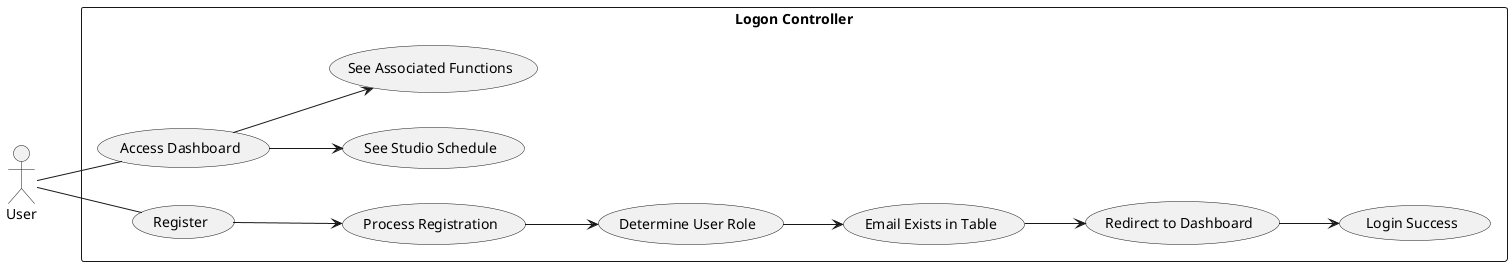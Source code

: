 @startuml
left to right direction
actor "User" as U
rectangle "Logon Controller" {
  (Access Dashboard) as UC1
  (See Studio Schedule) as UC2
  (See Associated Functions) as UC4
  (Register) as UC5
  (Process Registration) as UC6
  (Determine User Role) as UC7
  (Email Exists in Table) as UC8
  (Redirect to Dashboard) as UC10
  (Login Success) as UC11
}

U -- UC1
U -- UC5
UC5 --> UC6
UC6 --> UC7
UC7 --> UC8
UC8 --> UC10
UC10 --> UC11
UC1 --> UC2
UC1 --> UC4
@enduml